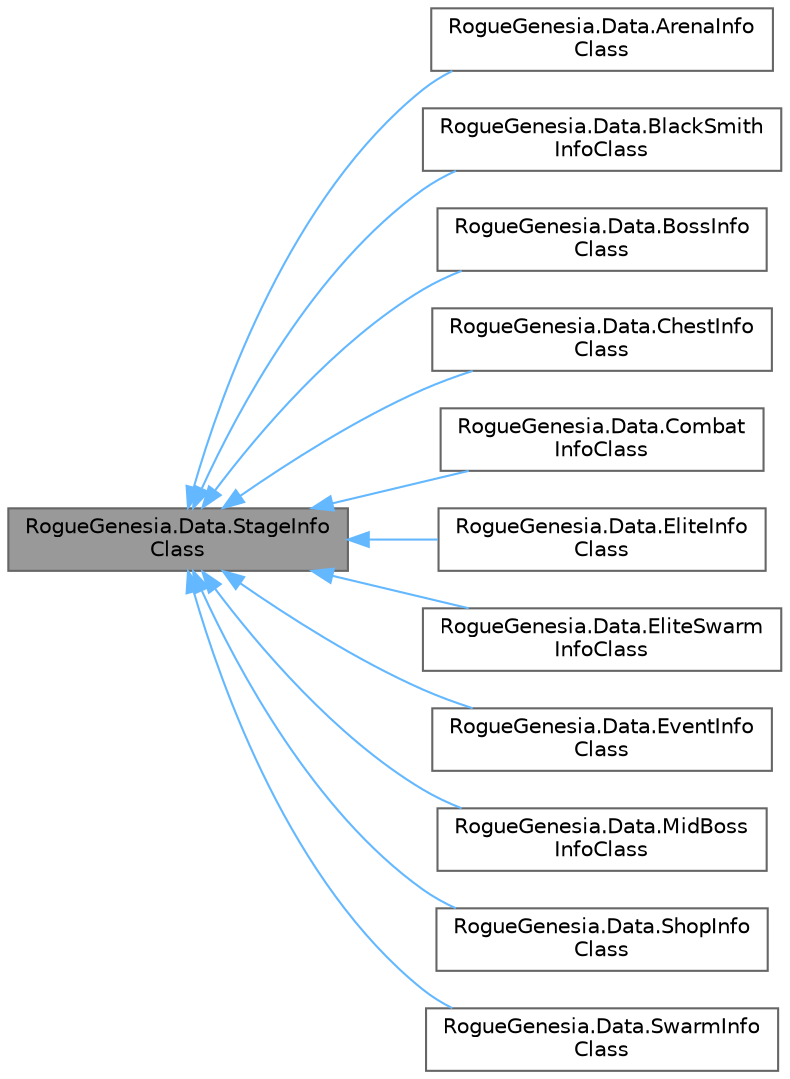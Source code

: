 digraph "RogueGenesia.Data.StageInfoClass"
{
 // LATEX_PDF_SIZE
  bgcolor="transparent";
  edge [fontname=Helvetica,fontsize=10,labelfontname=Helvetica,labelfontsize=10];
  node [fontname=Helvetica,fontsize=10,shape=box,height=0.2,width=0.4];
  rankdir="LR";
  Node1 [label="RogueGenesia.Data.StageInfo\lClass",height=0.2,width=0.4,color="gray40", fillcolor="grey60", style="filled", fontcolor="black",tooltip=" "];
  Node1 -> Node2 [dir="back",color="steelblue1",style="solid"];
  Node2 [label="RogueGenesia.Data.ArenaInfo\lClass",height=0.2,width=0.4,color="gray40", fillcolor="white", style="filled",URL="$class_rogue_genesia_1_1_data_1_1_arena_info_class.html",tooltip=" "];
  Node1 -> Node3 [dir="back",color="steelblue1",style="solid"];
  Node3 [label="RogueGenesia.Data.BlackSmith\lInfoClass",height=0.2,width=0.4,color="gray40", fillcolor="white", style="filled",URL="$class_rogue_genesia_1_1_data_1_1_black_smith_info_class.html",tooltip=" "];
  Node1 -> Node4 [dir="back",color="steelblue1",style="solid"];
  Node4 [label="RogueGenesia.Data.BossInfo\lClass",height=0.2,width=0.4,color="gray40", fillcolor="white", style="filled",URL="$class_rogue_genesia_1_1_data_1_1_boss_info_class.html",tooltip=" "];
  Node1 -> Node5 [dir="back",color="steelblue1",style="solid"];
  Node5 [label="RogueGenesia.Data.ChestInfo\lClass",height=0.2,width=0.4,color="gray40", fillcolor="white", style="filled",URL="$class_rogue_genesia_1_1_data_1_1_chest_info_class.html",tooltip=" "];
  Node1 -> Node6 [dir="back",color="steelblue1",style="solid"];
  Node6 [label="RogueGenesia.Data.Combat\lInfoClass",height=0.2,width=0.4,color="gray40", fillcolor="white", style="filled",URL="$class_rogue_genesia_1_1_data_1_1_combat_info_class.html",tooltip=" "];
  Node1 -> Node7 [dir="back",color="steelblue1",style="solid"];
  Node7 [label="RogueGenesia.Data.EliteInfo\lClass",height=0.2,width=0.4,color="gray40", fillcolor="white", style="filled",URL="$class_rogue_genesia_1_1_data_1_1_elite_info_class.html",tooltip=" "];
  Node1 -> Node8 [dir="back",color="steelblue1",style="solid"];
  Node8 [label="RogueGenesia.Data.EliteSwarm\lInfoClass",height=0.2,width=0.4,color="gray40", fillcolor="white", style="filled",URL="$class_rogue_genesia_1_1_data_1_1_elite_swarm_info_class.html",tooltip=" "];
  Node1 -> Node9 [dir="back",color="steelblue1",style="solid"];
  Node9 [label="RogueGenesia.Data.EventInfo\lClass",height=0.2,width=0.4,color="gray40", fillcolor="white", style="filled",URL="$class_rogue_genesia_1_1_data_1_1_event_info_class.html",tooltip=" "];
  Node1 -> Node10 [dir="back",color="steelblue1",style="solid"];
  Node10 [label="RogueGenesia.Data.MidBoss\lInfoClass",height=0.2,width=0.4,color="gray40", fillcolor="white", style="filled",URL="$class_rogue_genesia_1_1_data_1_1_mid_boss_info_class.html",tooltip=" "];
  Node1 -> Node11 [dir="back",color="steelblue1",style="solid"];
  Node11 [label="RogueGenesia.Data.ShopInfo\lClass",height=0.2,width=0.4,color="gray40", fillcolor="white", style="filled",URL="$class_rogue_genesia_1_1_data_1_1_shop_info_class.html",tooltip=" "];
  Node1 -> Node12 [dir="back",color="steelblue1",style="solid"];
  Node12 [label="RogueGenesia.Data.SwarmInfo\lClass",height=0.2,width=0.4,color="gray40", fillcolor="white", style="filled",URL="$class_rogue_genesia_1_1_data_1_1_swarm_info_class.html",tooltip=" "];
}
